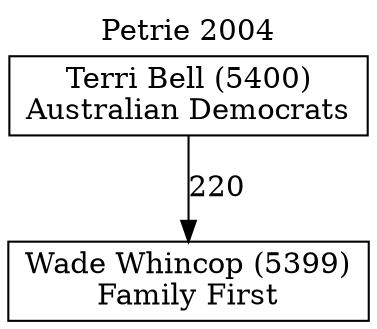 // House preference flow
digraph "Wade Whincop (5399)_Petrie_2004" {
	graph [label="Petrie 2004" labelloc=t mclimit=10]
	node [shape=box]
	"Wade Whincop (5399)" [label="Wade Whincop (5399)
Family First"]
	"Terri Bell (5400)" [label="Terri Bell (5400)
Australian Democrats"]
	"Terri Bell (5400)" -> "Wade Whincop (5399)" [label=220]
}
